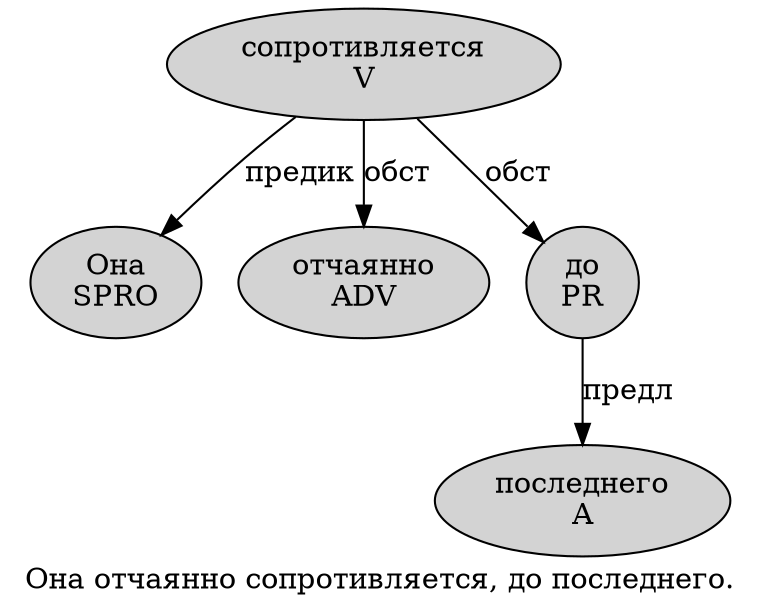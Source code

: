 digraph SENTENCE_1750 {
	graph [label="Она отчаянно сопротивляется, до последнего."]
	node [style=filled]
		0 [label="Она
SPRO" color="" fillcolor=lightgray penwidth=1 shape=ellipse]
		1 [label="отчаянно
ADV" color="" fillcolor=lightgray penwidth=1 shape=ellipse]
		2 [label="сопротивляется
V" color="" fillcolor=lightgray penwidth=1 shape=ellipse]
		4 [label="до
PR" color="" fillcolor=lightgray penwidth=1 shape=ellipse]
		5 [label="последнего
A" color="" fillcolor=lightgray penwidth=1 shape=ellipse]
			2 -> 0 [label="предик"]
			2 -> 1 [label="обст"]
			2 -> 4 [label="обст"]
			4 -> 5 [label="предл"]
}